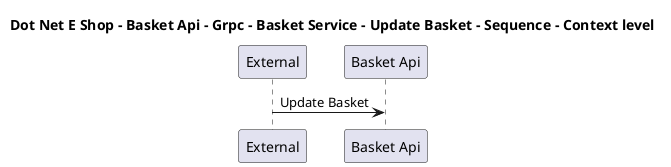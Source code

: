 @startuml

title Dot Net E Shop - Basket Api - Grpc - Basket Service - Update Basket - Sequence - Context level

participant "External" as C4InterFlow.SoftwareSystems.ExternalSystem
participant "Basket Api" as DotNetEShop.SoftwareSystems.BasketApi

C4InterFlow.SoftwareSystems.ExternalSystem -> DotNetEShop.SoftwareSystems.BasketApi : Update Basket


@enduml

